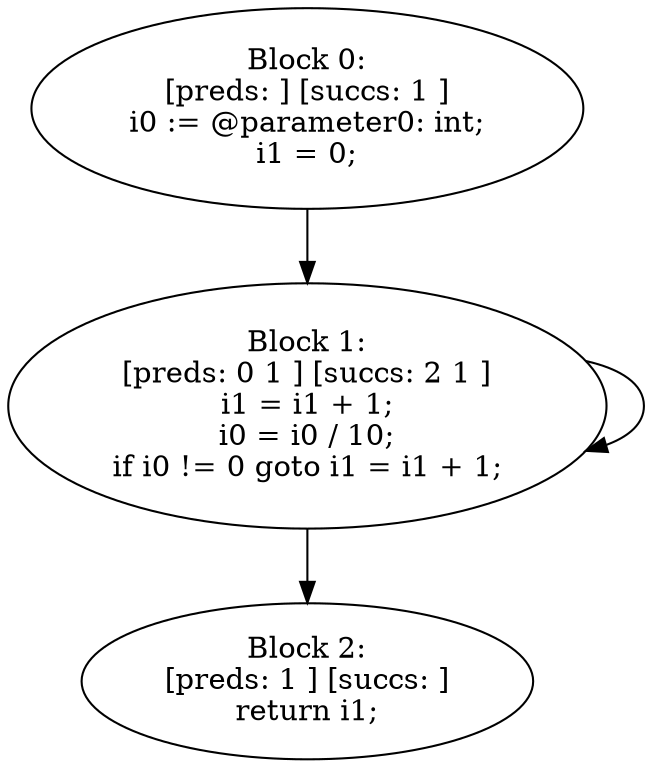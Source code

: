 digraph "unitGraph" {
    "Block 0:
[preds: ] [succs: 1 ]
i0 := @parameter0: int;
i1 = 0;
"
    "Block 1:
[preds: 0 1 ] [succs: 2 1 ]
i1 = i1 + 1;
i0 = i0 / 10;
if i0 != 0 goto i1 = i1 + 1;
"
    "Block 2:
[preds: 1 ] [succs: ]
return i1;
"
    "Block 0:
[preds: ] [succs: 1 ]
i0 := @parameter0: int;
i1 = 0;
"->"Block 1:
[preds: 0 1 ] [succs: 2 1 ]
i1 = i1 + 1;
i0 = i0 / 10;
if i0 != 0 goto i1 = i1 + 1;
";
    "Block 1:
[preds: 0 1 ] [succs: 2 1 ]
i1 = i1 + 1;
i0 = i0 / 10;
if i0 != 0 goto i1 = i1 + 1;
"->"Block 2:
[preds: 1 ] [succs: ]
return i1;
";
    "Block 1:
[preds: 0 1 ] [succs: 2 1 ]
i1 = i1 + 1;
i0 = i0 / 10;
if i0 != 0 goto i1 = i1 + 1;
"->"Block 1:
[preds: 0 1 ] [succs: 2 1 ]
i1 = i1 + 1;
i0 = i0 / 10;
if i0 != 0 goto i1 = i1 + 1;
";
}

